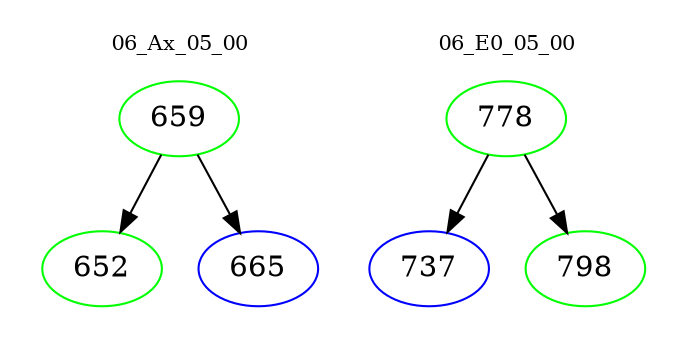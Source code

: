 digraph{
subgraph cluster_0 {
color = white
label = "06_Ax_05_00";
fontsize=10;
T0_659 [label="659", color="green"]
T0_659 -> T0_652 [color="black"]
T0_652 [label="652", color="green"]
T0_659 -> T0_665 [color="black"]
T0_665 [label="665", color="blue"]
}
subgraph cluster_1 {
color = white
label = "06_E0_05_00";
fontsize=10;
T1_778 [label="778", color="green"]
T1_778 -> T1_737 [color="black"]
T1_737 [label="737", color="blue"]
T1_778 -> T1_798 [color="black"]
T1_798 [label="798", color="green"]
}
}
